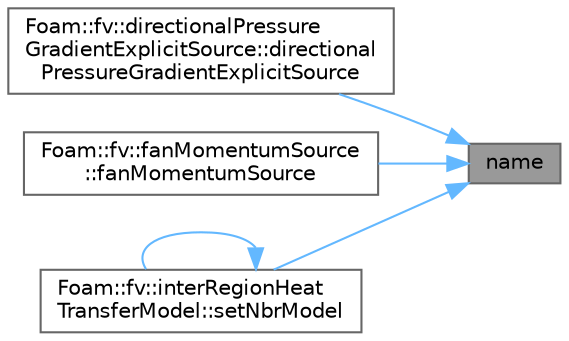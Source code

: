 digraph "name"
{
 // LATEX_PDF_SIZE
  bgcolor="transparent";
  edge [fontname=Helvetica,fontsize=10,labelfontname=Helvetica,labelfontsize=10];
  node [fontname=Helvetica,fontsize=10,shape=box,height=0.2,width=0.4];
  rankdir="RL";
  Node1 [id="Node000001",label="name",height=0.2,width=0.4,color="gray40", fillcolor="grey60", style="filled", fontcolor="black",tooltip=" "];
  Node1 -> Node2 [id="edge1_Node000001_Node000002",dir="back",color="steelblue1",style="solid",tooltip=" "];
  Node2 [id="Node000002",label="Foam::fv::directionalPressure\lGradientExplicitSource::directional\lPressureGradientExplicitSource",height=0.2,width=0.4,color="grey40", fillcolor="white", style="filled",URL="$classFoam_1_1fv_1_1directionalPressureGradientExplicitSource.html#a1eeb3338b63d92bdafb2038b2be9ce16",tooltip=" "];
  Node1 -> Node3 [id="edge2_Node000001_Node000003",dir="back",color="steelblue1",style="solid",tooltip=" "];
  Node3 [id="Node000003",label="Foam::fv::fanMomentumSource\l::fanMomentumSource",height=0.2,width=0.4,color="grey40", fillcolor="white", style="filled",URL="$classFoam_1_1fv_1_1fanMomentumSource.html#a1a0caaa96a289b76c8db83f798f705e6",tooltip=" "];
  Node1 -> Node4 [id="edge3_Node000001_Node000004",dir="back",color="steelblue1",style="solid",tooltip=" "];
  Node4 [id="Node000004",label="Foam::fv::interRegionHeat\lTransferModel::setNbrModel",height=0.2,width=0.4,color="grey40", fillcolor="white", style="filled",URL="$classFoam_1_1fv_1_1interRegionHeatTransferModel.html#a607d120003885cbdc7627f4f2e97fc45",tooltip=" "];
  Node4 -> Node4 [id="edge4_Node000004_Node000004",dir="back",color="steelblue1",style="solid",tooltip=" "];
}
